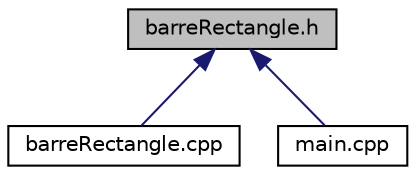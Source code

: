 digraph "barreRectangle.h"
{
  edge [fontname="Helvetica",fontsize="10",labelfontname="Helvetica",labelfontsize="10"];
  node [fontname="Helvetica",fontsize="10",shape=record];
  Node4 [label="barreRectangle.h",height=0.2,width=0.4,color="black", fillcolor="grey75", style="filled", fontcolor="black"];
  Node4 -> Node5 [dir="back",color="midnightblue",fontsize="10",style="solid",fontname="Helvetica"];
  Node5 [label="barreRectangle.cpp",height=0.2,width=0.4,color="black", fillcolor="white", style="filled",URL="$barre_rectangle_8cpp.html"];
  Node4 -> Node6 [dir="back",color="midnightblue",fontsize="10",style="solid",fontname="Helvetica"];
  Node6 [label="main.cpp",height=0.2,width=0.4,color="black", fillcolor="white", style="filled",URL="$main_8cpp.html"];
}
